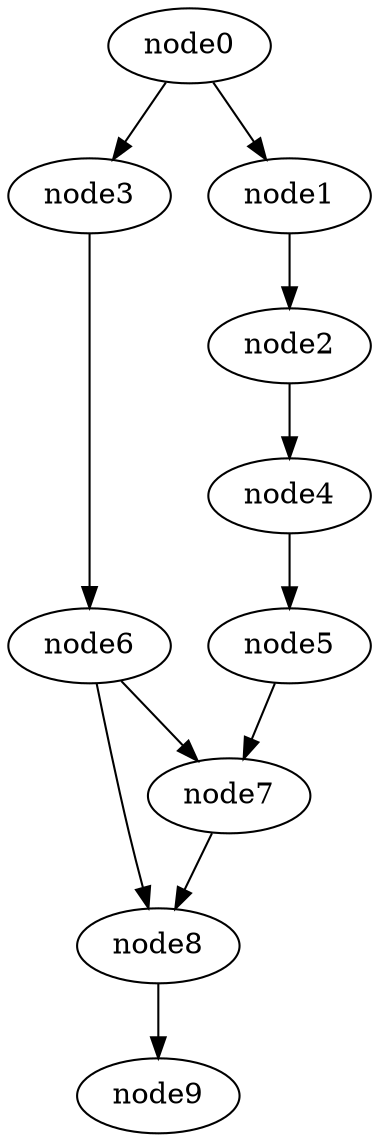 digraph g{
	node9
	node8 -> node9
	node7 -> node8
	node6 -> node8
	node6 -> node7
	node5 -> node7
	node4 -> node5
	node3 -> node6
	node2 -> node4
	node1 -> node2
	node0 -> node3
	node0 -> node1
}
